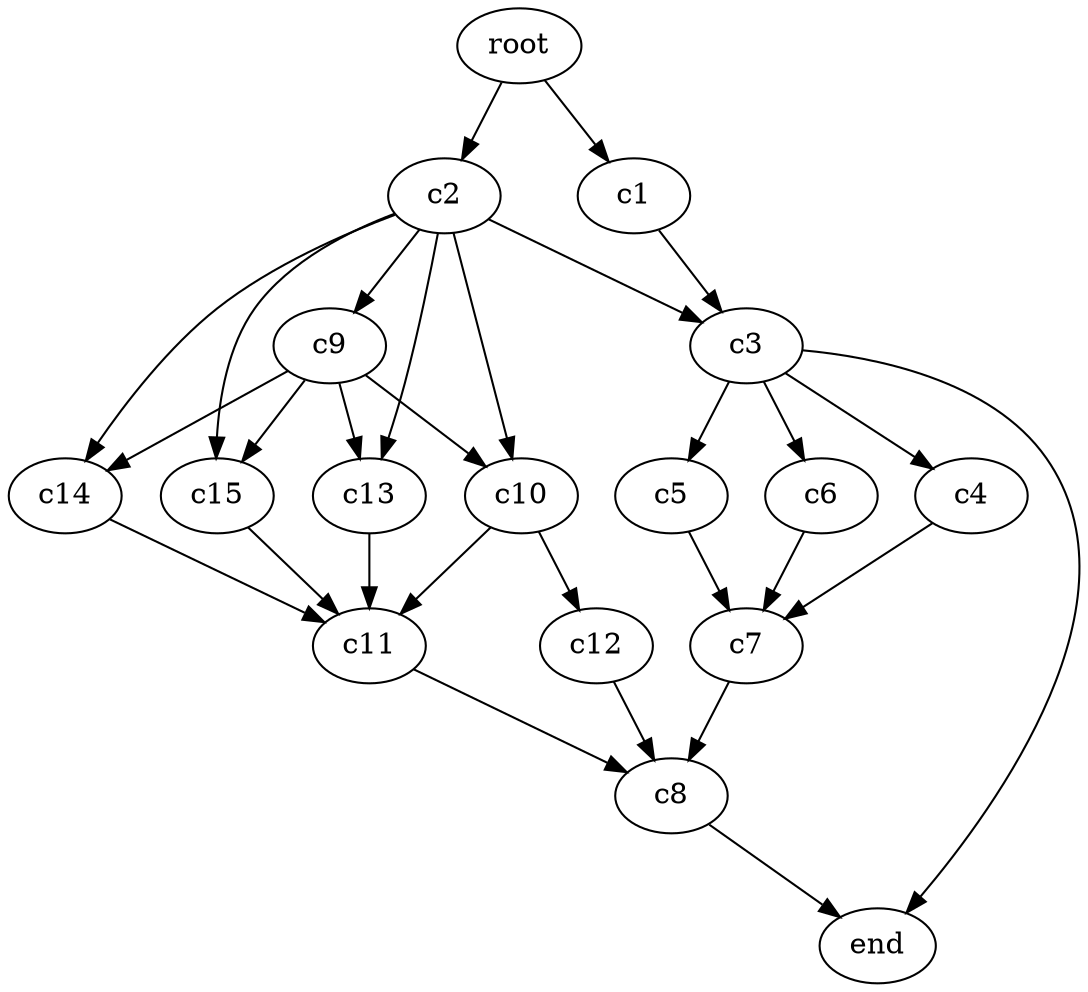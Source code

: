 digraph G {
  c1 [size="3e9"];
  c2 [size="5e9"];
  c3 [size="3e9"];
  c4 [size="5e9"];
  c5 [size="3e9"];
  c6 [size="6e9"];
  c7 [size="3e9"];
  c8 [size="7e9"];
  c9 [size="7e9"];
  c10 [size="3e9"];
  c11 [size="7e9"];
  c12 [size="7e9"];
  c13 [size="5e9"];
  c14 [size="5e9"];
  c15 [size="5e9"];

  root -> c1 [size="2.387097e+09"];
  root -> c2 [size="1.193548e+09"];
  c1 -> c3   [size="6.182580e+03"];
  c2 -> c3   [size="5.967741e+08"];
  c3 -> c4   [size="5.967741e+08"];
  c3 -> c5   [size="5.967741e+08"];
  c3 -> c6   [size="5.967741e+08"];
  c4 -> c7   [size="3.580645e+08"];
  c5 -> c7   [size="3.580645e+08"];
  c6 -> c7   [size="3.580645e+08"];
  c7 -> c8   [size="3.580645e+09"];
  c8 -> end   [size="1.193548e+08"];
  c3 -> end  [size="1.193548e+09"];
  c2 -> c9 [size="1.193548e+09"];
  c9 -> c10 [size="1.193548e+09"];
  c2 -> c10 [size="1.193548e+09"];
  c10 -> c11 [size="1.193548e+10"];
  c10 -> c12 [size="1.193548e+10"];
  c11 -> c8 [size="1.193548e+10"];
  c12 -> c8 [size="1.193548e+10"];
  c2 -> c13 [size="1.193548e+09"];
  c9 -> c13 [size="1.193548e+09"];
  c13 -> c11 [size="1.193548e+09"];
  c2 -> c14 [size="1.193548e+09"];
  c9 -> c14 [size="1.193548e+09"];
  c14 -> c11 [size="1.193548e+09"];
  c2 -> c15 [size="1.193548e+09"];
  c9 -> c15 [size="1.193548e+09"];
  c15 -> c11 [size="1.193548e+09"];
}
